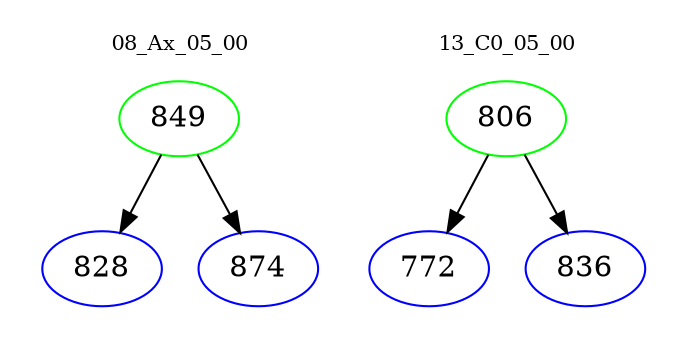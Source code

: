 digraph{
subgraph cluster_0 {
color = white
label = "08_Ax_05_00";
fontsize=10;
T0_849 [label="849", color="green"]
T0_849 -> T0_828 [color="black"]
T0_828 [label="828", color="blue"]
T0_849 -> T0_874 [color="black"]
T0_874 [label="874", color="blue"]
}
subgraph cluster_1 {
color = white
label = "13_C0_05_00";
fontsize=10;
T1_806 [label="806", color="green"]
T1_806 -> T1_772 [color="black"]
T1_772 [label="772", color="blue"]
T1_806 -> T1_836 [color="black"]
T1_836 [label="836", color="blue"]
}
}
